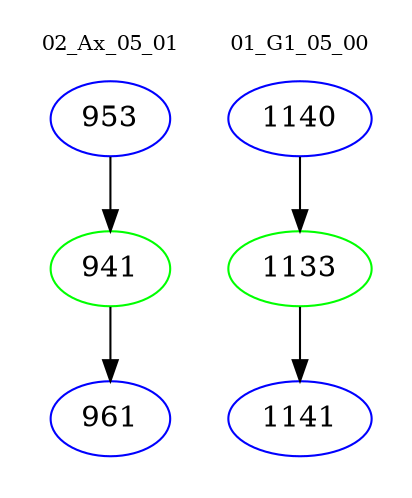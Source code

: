 digraph{
subgraph cluster_0 {
color = white
label = "02_Ax_05_01";
fontsize=10;
T0_953 [label="953", color="blue"]
T0_953 -> T0_941 [color="black"]
T0_941 [label="941", color="green"]
T0_941 -> T0_961 [color="black"]
T0_961 [label="961", color="blue"]
}
subgraph cluster_1 {
color = white
label = "01_G1_05_00";
fontsize=10;
T1_1140 [label="1140", color="blue"]
T1_1140 -> T1_1133 [color="black"]
T1_1133 [label="1133", color="green"]
T1_1133 -> T1_1141 [color="black"]
T1_1141 [label="1141", color="blue"]
}
}
